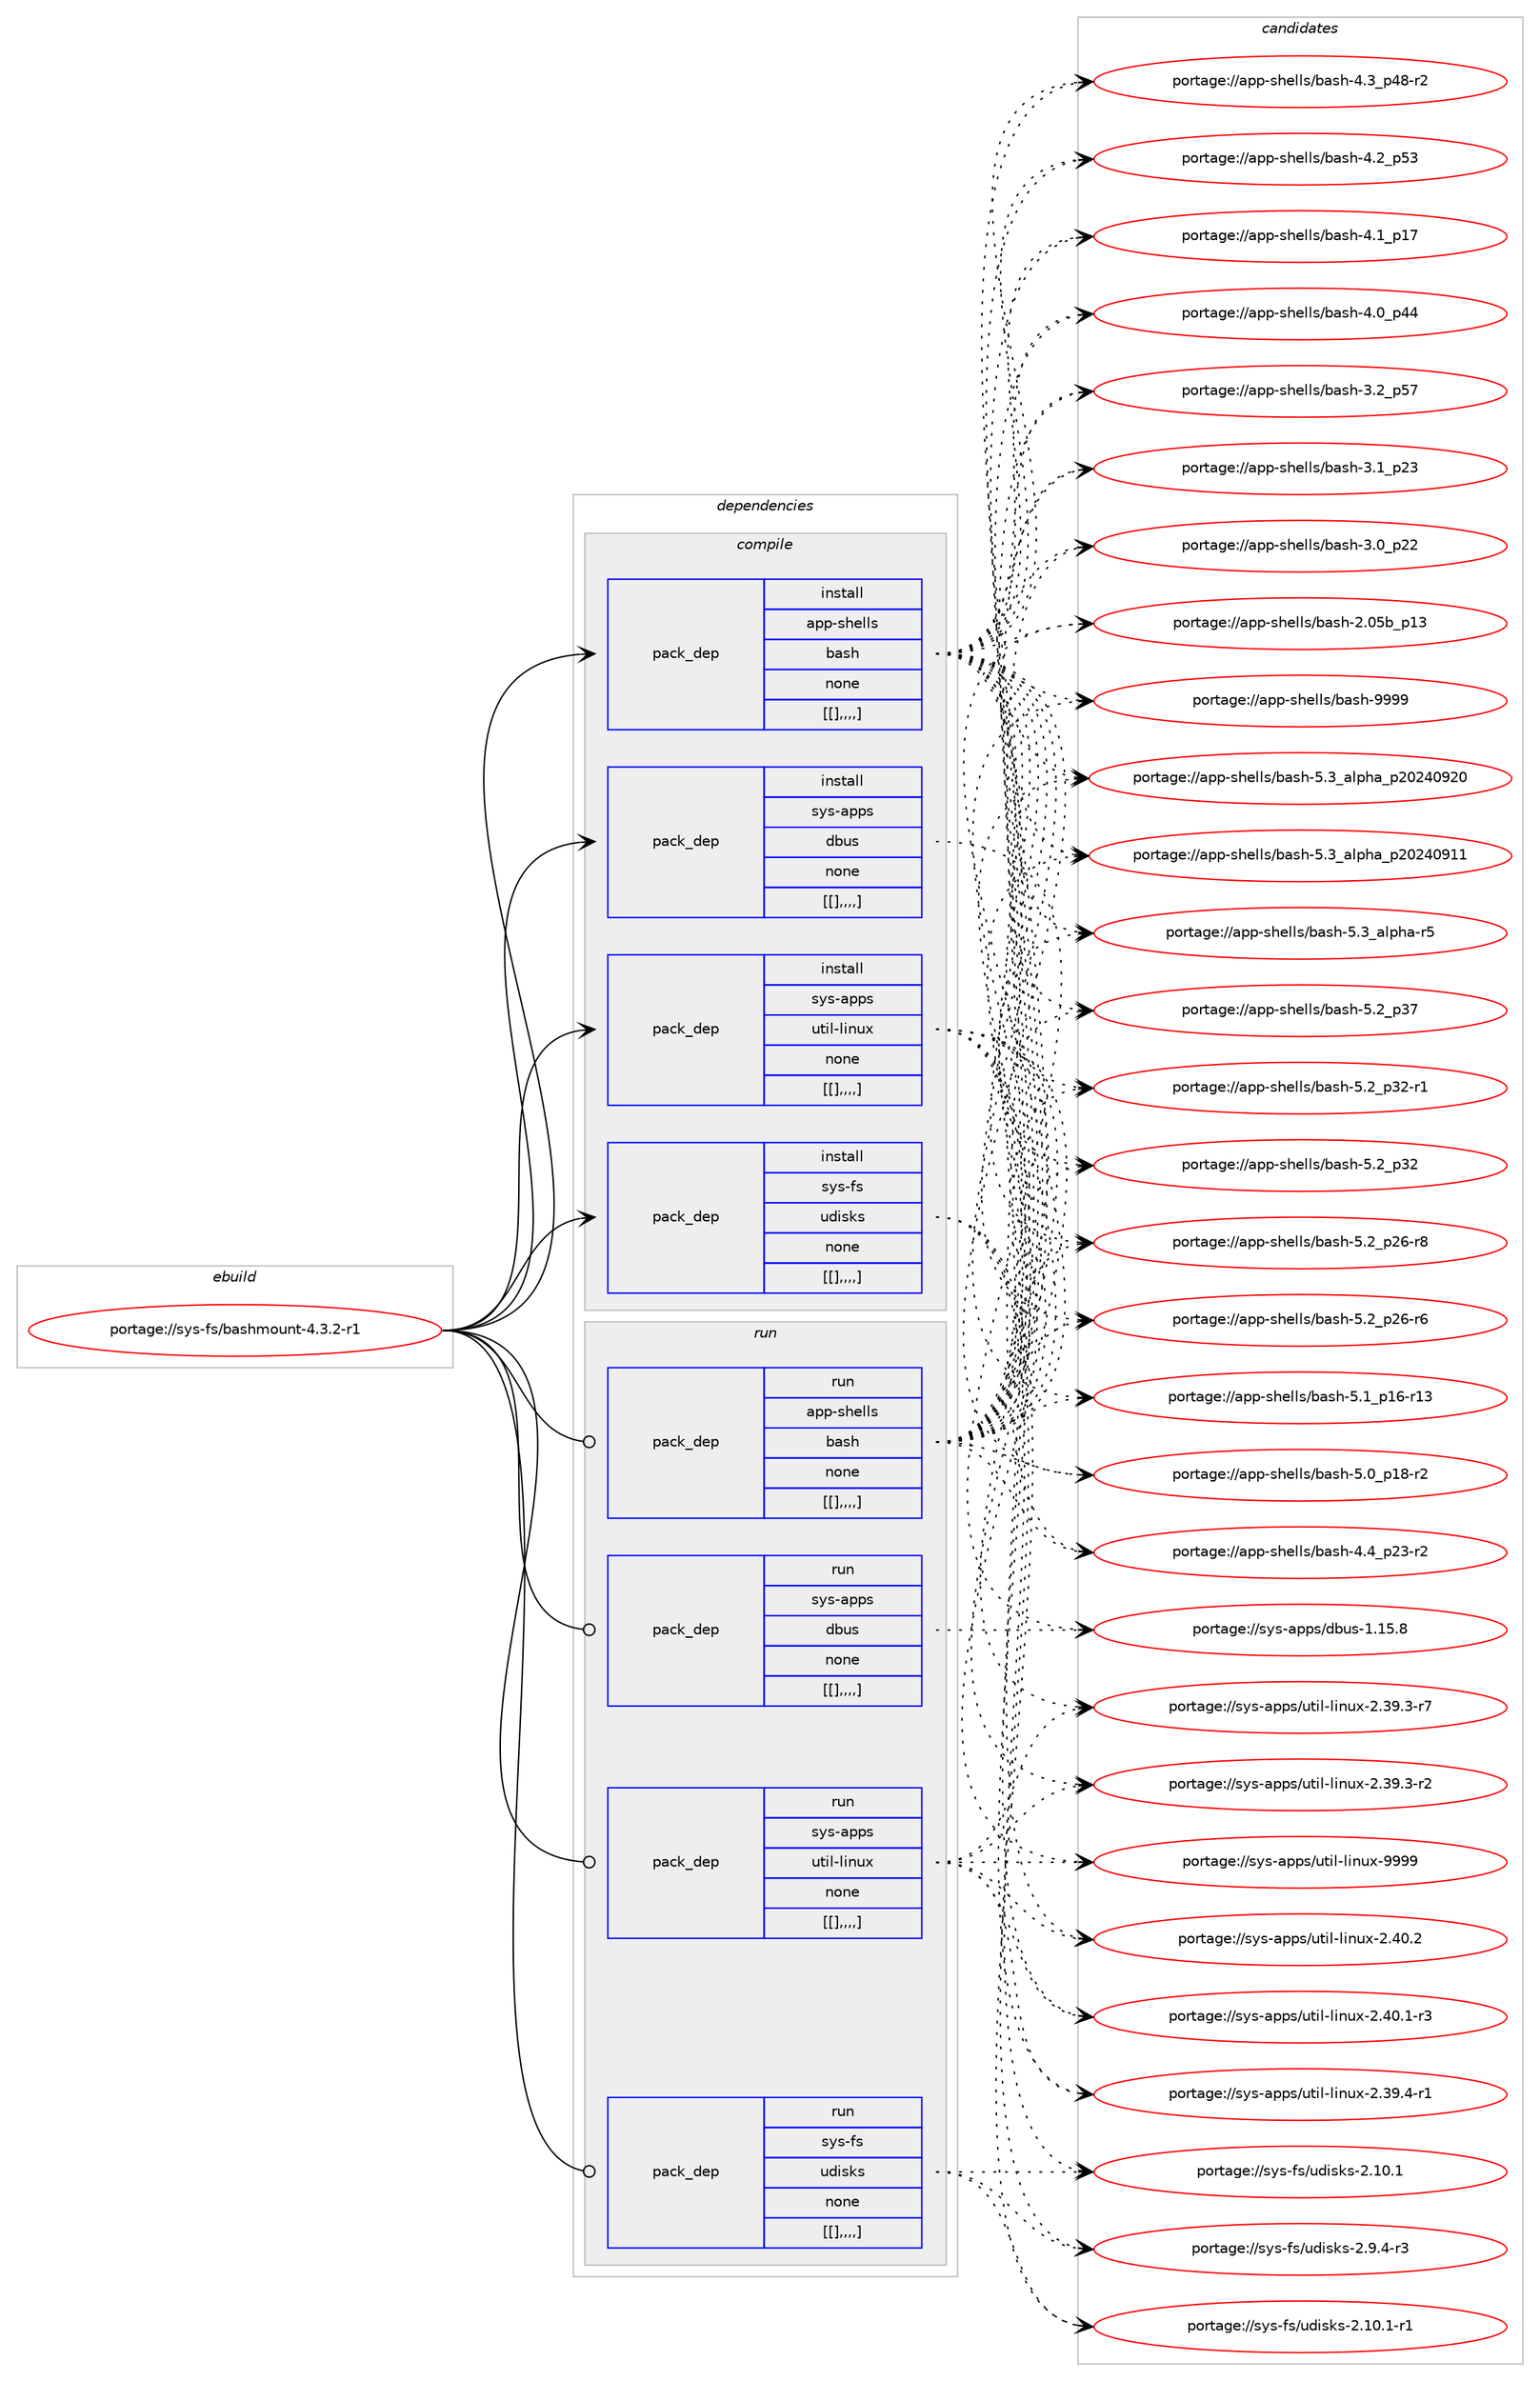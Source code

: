 digraph prolog {

# *************
# Graph options
# *************

newrank=true;
concentrate=true;
compound=true;
graph [rankdir=LR,fontname=Helvetica,fontsize=10,ranksep=1.5];#, ranksep=2.5, nodesep=0.2];
edge  [arrowhead=vee];
node  [fontname=Helvetica,fontsize=10];

# **********
# The ebuild
# **********

subgraph cluster_leftcol {
color=gray;
label=<<i>ebuild</i>>;
id [label="portage://sys-fs/bashmount-4.3.2-r1", color=red, width=4, href="../sys-fs/bashmount-4.3.2-r1.svg"];
}

# ****************
# The dependencies
# ****************

subgraph cluster_midcol {
color=gray;
label=<<i>dependencies</i>>;
subgraph cluster_compile {
fillcolor="#eeeeee";
style=filled;
label=<<i>compile</i>>;
subgraph pack7047 {
dependency11037 [label=<<TABLE BORDER="0" CELLBORDER="1" CELLSPACING="0" CELLPADDING="4" WIDTH="220"><TR><TD ROWSPAN="6" CELLPADDING="30">pack_dep</TD></TR><TR><TD WIDTH="110">install</TD></TR><TR><TD>app-shells</TD></TR><TR><TD>bash</TD></TR><TR><TD>none</TD></TR><TR><TD>[[],,,,]</TD></TR></TABLE>>, shape=none, color=blue];
}
id:e -> dependency11037:w [weight=20,style="solid",arrowhead="vee"];
subgraph pack7048 {
dependency11038 [label=<<TABLE BORDER="0" CELLBORDER="1" CELLSPACING="0" CELLPADDING="4" WIDTH="220"><TR><TD ROWSPAN="6" CELLPADDING="30">pack_dep</TD></TR><TR><TD WIDTH="110">install</TD></TR><TR><TD>sys-apps</TD></TR><TR><TD>dbus</TD></TR><TR><TD>none</TD></TR><TR><TD>[[],,,,]</TD></TR></TABLE>>, shape=none, color=blue];
}
id:e -> dependency11038:w [weight=20,style="solid",arrowhead="vee"];
subgraph pack7049 {
dependency11039 [label=<<TABLE BORDER="0" CELLBORDER="1" CELLSPACING="0" CELLPADDING="4" WIDTH="220"><TR><TD ROWSPAN="6" CELLPADDING="30">pack_dep</TD></TR><TR><TD WIDTH="110">install</TD></TR><TR><TD>sys-apps</TD></TR><TR><TD>util-linux</TD></TR><TR><TD>none</TD></TR><TR><TD>[[],,,,]</TD></TR></TABLE>>, shape=none, color=blue];
}
id:e -> dependency11039:w [weight=20,style="solid",arrowhead="vee"];
subgraph pack7050 {
dependency11040 [label=<<TABLE BORDER="0" CELLBORDER="1" CELLSPACING="0" CELLPADDING="4" WIDTH="220"><TR><TD ROWSPAN="6" CELLPADDING="30">pack_dep</TD></TR><TR><TD WIDTH="110">install</TD></TR><TR><TD>sys-fs</TD></TR><TR><TD>udisks</TD></TR><TR><TD>none</TD></TR><TR><TD>[[],,,,]</TD></TR></TABLE>>, shape=none, color=blue];
}
id:e -> dependency11040:w [weight=20,style="solid",arrowhead="vee"];
}
subgraph cluster_compileandrun {
fillcolor="#eeeeee";
style=filled;
label=<<i>compile and run</i>>;
}
subgraph cluster_run {
fillcolor="#eeeeee";
style=filled;
label=<<i>run</i>>;
subgraph pack7051 {
dependency11041 [label=<<TABLE BORDER="0" CELLBORDER="1" CELLSPACING="0" CELLPADDING="4" WIDTH="220"><TR><TD ROWSPAN="6" CELLPADDING="30">pack_dep</TD></TR><TR><TD WIDTH="110">run</TD></TR><TR><TD>app-shells</TD></TR><TR><TD>bash</TD></TR><TR><TD>none</TD></TR><TR><TD>[[],,,,]</TD></TR></TABLE>>, shape=none, color=blue];
}
id:e -> dependency11041:w [weight=20,style="solid",arrowhead="odot"];
subgraph pack7052 {
dependency11042 [label=<<TABLE BORDER="0" CELLBORDER="1" CELLSPACING="0" CELLPADDING="4" WIDTH="220"><TR><TD ROWSPAN="6" CELLPADDING="30">pack_dep</TD></TR><TR><TD WIDTH="110">run</TD></TR><TR><TD>sys-apps</TD></TR><TR><TD>dbus</TD></TR><TR><TD>none</TD></TR><TR><TD>[[],,,,]</TD></TR></TABLE>>, shape=none, color=blue];
}
id:e -> dependency11042:w [weight=20,style="solid",arrowhead="odot"];
subgraph pack7053 {
dependency11043 [label=<<TABLE BORDER="0" CELLBORDER="1" CELLSPACING="0" CELLPADDING="4" WIDTH="220"><TR><TD ROWSPAN="6" CELLPADDING="30">pack_dep</TD></TR><TR><TD WIDTH="110">run</TD></TR><TR><TD>sys-apps</TD></TR><TR><TD>util-linux</TD></TR><TR><TD>none</TD></TR><TR><TD>[[],,,,]</TD></TR></TABLE>>, shape=none, color=blue];
}
id:e -> dependency11043:w [weight=20,style="solid",arrowhead="odot"];
subgraph pack7054 {
dependency11044 [label=<<TABLE BORDER="0" CELLBORDER="1" CELLSPACING="0" CELLPADDING="4" WIDTH="220"><TR><TD ROWSPAN="6" CELLPADDING="30">pack_dep</TD></TR><TR><TD WIDTH="110">run</TD></TR><TR><TD>sys-fs</TD></TR><TR><TD>udisks</TD></TR><TR><TD>none</TD></TR><TR><TD>[[],,,,]</TD></TR></TABLE>>, shape=none, color=blue];
}
id:e -> dependency11044:w [weight=20,style="solid",arrowhead="odot"];
}
}

# **************
# The candidates
# **************

subgraph cluster_choices {
rank=same;
color=gray;
label=<<i>candidates</i>>;

subgraph choice7047 {
color=black;
nodesep=1;
choice97112112451151041011081081154798971151044557575757 [label="portage://app-shells/bash-9999", color=red, width=4,href="../app-shells/bash-9999.svg"];
choice971121124511510410110810811547989711510445534651959710811210497951125048505248575048 [label="portage://app-shells/bash-5.3_alpha_p20240920", color=red, width=4,href="../app-shells/bash-5.3_alpha_p20240920.svg"];
choice971121124511510410110810811547989711510445534651959710811210497951125048505248574949 [label="portage://app-shells/bash-5.3_alpha_p20240911", color=red, width=4,href="../app-shells/bash-5.3_alpha_p20240911.svg"];
choice9711211245115104101108108115479897115104455346519597108112104974511453 [label="portage://app-shells/bash-5.3_alpha-r5", color=red, width=4,href="../app-shells/bash-5.3_alpha-r5.svg"];
choice971121124511510410110810811547989711510445534650951125155 [label="portage://app-shells/bash-5.2_p37", color=red, width=4,href="../app-shells/bash-5.2_p37.svg"];
choice9711211245115104101108108115479897115104455346509511251504511449 [label="portage://app-shells/bash-5.2_p32-r1", color=red, width=4,href="../app-shells/bash-5.2_p32-r1.svg"];
choice971121124511510410110810811547989711510445534650951125150 [label="portage://app-shells/bash-5.2_p32", color=red, width=4,href="../app-shells/bash-5.2_p32.svg"];
choice9711211245115104101108108115479897115104455346509511250544511456 [label="portage://app-shells/bash-5.2_p26-r8", color=red, width=4,href="../app-shells/bash-5.2_p26-r8.svg"];
choice9711211245115104101108108115479897115104455346509511250544511454 [label="portage://app-shells/bash-5.2_p26-r6", color=red, width=4,href="../app-shells/bash-5.2_p26-r6.svg"];
choice971121124511510410110810811547989711510445534649951124954451144951 [label="portage://app-shells/bash-5.1_p16-r13", color=red, width=4,href="../app-shells/bash-5.1_p16-r13.svg"];
choice9711211245115104101108108115479897115104455346489511249564511450 [label="portage://app-shells/bash-5.0_p18-r2", color=red, width=4,href="../app-shells/bash-5.0_p18-r2.svg"];
choice9711211245115104101108108115479897115104455246529511250514511450 [label="portage://app-shells/bash-4.4_p23-r2", color=red, width=4,href="../app-shells/bash-4.4_p23-r2.svg"];
choice9711211245115104101108108115479897115104455246519511252564511450 [label="portage://app-shells/bash-4.3_p48-r2", color=red, width=4,href="../app-shells/bash-4.3_p48-r2.svg"];
choice971121124511510410110810811547989711510445524650951125351 [label="portage://app-shells/bash-4.2_p53", color=red, width=4,href="../app-shells/bash-4.2_p53.svg"];
choice971121124511510410110810811547989711510445524649951124955 [label="portage://app-shells/bash-4.1_p17", color=red, width=4,href="../app-shells/bash-4.1_p17.svg"];
choice971121124511510410110810811547989711510445524648951125252 [label="portage://app-shells/bash-4.0_p44", color=red, width=4,href="../app-shells/bash-4.0_p44.svg"];
choice971121124511510410110810811547989711510445514650951125355 [label="portage://app-shells/bash-3.2_p57", color=red, width=4,href="../app-shells/bash-3.2_p57.svg"];
choice971121124511510410110810811547989711510445514649951125051 [label="portage://app-shells/bash-3.1_p23", color=red, width=4,href="../app-shells/bash-3.1_p23.svg"];
choice971121124511510410110810811547989711510445514648951125050 [label="portage://app-shells/bash-3.0_p22", color=red, width=4,href="../app-shells/bash-3.0_p22.svg"];
choice9711211245115104101108108115479897115104455046485398951124951 [label="portage://app-shells/bash-2.05b_p13", color=red, width=4,href="../app-shells/bash-2.05b_p13.svg"];
dependency11037:e -> choice97112112451151041011081081154798971151044557575757:w [style=dotted,weight="100"];
dependency11037:e -> choice971121124511510410110810811547989711510445534651959710811210497951125048505248575048:w [style=dotted,weight="100"];
dependency11037:e -> choice971121124511510410110810811547989711510445534651959710811210497951125048505248574949:w [style=dotted,weight="100"];
dependency11037:e -> choice9711211245115104101108108115479897115104455346519597108112104974511453:w [style=dotted,weight="100"];
dependency11037:e -> choice971121124511510410110810811547989711510445534650951125155:w [style=dotted,weight="100"];
dependency11037:e -> choice9711211245115104101108108115479897115104455346509511251504511449:w [style=dotted,weight="100"];
dependency11037:e -> choice971121124511510410110810811547989711510445534650951125150:w [style=dotted,weight="100"];
dependency11037:e -> choice9711211245115104101108108115479897115104455346509511250544511456:w [style=dotted,weight="100"];
dependency11037:e -> choice9711211245115104101108108115479897115104455346509511250544511454:w [style=dotted,weight="100"];
dependency11037:e -> choice971121124511510410110810811547989711510445534649951124954451144951:w [style=dotted,weight="100"];
dependency11037:e -> choice9711211245115104101108108115479897115104455346489511249564511450:w [style=dotted,weight="100"];
dependency11037:e -> choice9711211245115104101108108115479897115104455246529511250514511450:w [style=dotted,weight="100"];
dependency11037:e -> choice9711211245115104101108108115479897115104455246519511252564511450:w [style=dotted,weight="100"];
dependency11037:e -> choice971121124511510410110810811547989711510445524650951125351:w [style=dotted,weight="100"];
dependency11037:e -> choice971121124511510410110810811547989711510445524649951124955:w [style=dotted,weight="100"];
dependency11037:e -> choice971121124511510410110810811547989711510445524648951125252:w [style=dotted,weight="100"];
dependency11037:e -> choice971121124511510410110810811547989711510445514650951125355:w [style=dotted,weight="100"];
dependency11037:e -> choice971121124511510410110810811547989711510445514649951125051:w [style=dotted,weight="100"];
dependency11037:e -> choice971121124511510410110810811547989711510445514648951125050:w [style=dotted,weight="100"];
dependency11037:e -> choice9711211245115104101108108115479897115104455046485398951124951:w [style=dotted,weight="100"];
}
subgraph choice7048 {
color=black;
nodesep=1;
choice1151211154597112112115471009811711545494649534656 [label="portage://sys-apps/dbus-1.15.8", color=red, width=4,href="../sys-apps/dbus-1.15.8.svg"];
dependency11038:e -> choice1151211154597112112115471009811711545494649534656:w [style=dotted,weight="100"];
}
subgraph choice7049 {
color=black;
nodesep=1;
choice115121115459711211211547117116105108451081051101171204557575757 [label="portage://sys-apps/util-linux-9999", color=red, width=4,href="../sys-apps/util-linux-9999.svg"];
choice1151211154597112112115471171161051084510810511011712045504652484650 [label="portage://sys-apps/util-linux-2.40.2", color=red, width=4,href="../sys-apps/util-linux-2.40.2.svg"];
choice11512111545971121121154711711610510845108105110117120455046524846494511451 [label="portage://sys-apps/util-linux-2.40.1-r3", color=red, width=4,href="../sys-apps/util-linux-2.40.1-r3.svg"];
choice11512111545971121121154711711610510845108105110117120455046515746524511449 [label="portage://sys-apps/util-linux-2.39.4-r1", color=red, width=4,href="../sys-apps/util-linux-2.39.4-r1.svg"];
choice11512111545971121121154711711610510845108105110117120455046515746514511455 [label="portage://sys-apps/util-linux-2.39.3-r7", color=red, width=4,href="../sys-apps/util-linux-2.39.3-r7.svg"];
choice11512111545971121121154711711610510845108105110117120455046515746514511450 [label="portage://sys-apps/util-linux-2.39.3-r2", color=red, width=4,href="../sys-apps/util-linux-2.39.3-r2.svg"];
dependency11039:e -> choice115121115459711211211547117116105108451081051101171204557575757:w [style=dotted,weight="100"];
dependency11039:e -> choice1151211154597112112115471171161051084510810511011712045504652484650:w [style=dotted,weight="100"];
dependency11039:e -> choice11512111545971121121154711711610510845108105110117120455046524846494511451:w [style=dotted,weight="100"];
dependency11039:e -> choice11512111545971121121154711711610510845108105110117120455046515746524511449:w [style=dotted,weight="100"];
dependency11039:e -> choice11512111545971121121154711711610510845108105110117120455046515746514511455:w [style=dotted,weight="100"];
dependency11039:e -> choice11512111545971121121154711711610510845108105110117120455046515746514511450:w [style=dotted,weight="100"];
}
subgraph choice7050 {
color=black;
nodesep=1;
choice1151211154510211547117100105115107115455046494846494511449 [label="portage://sys-fs/udisks-2.10.1-r1", color=red, width=4,href="../sys-fs/udisks-2.10.1-r1.svg"];
choice115121115451021154711710010511510711545504649484649 [label="portage://sys-fs/udisks-2.10.1", color=red, width=4,href="../sys-fs/udisks-2.10.1.svg"];
choice11512111545102115471171001051151071154550465746524511451 [label="portage://sys-fs/udisks-2.9.4-r3", color=red, width=4,href="../sys-fs/udisks-2.9.4-r3.svg"];
dependency11040:e -> choice1151211154510211547117100105115107115455046494846494511449:w [style=dotted,weight="100"];
dependency11040:e -> choice115121115451021154711710010511510711545504649484649:w [style=dotted,weight="100"];
dependency11040:e -> choice11512111545102115471171001051151071154550465746524511451:w [style=dotted,weight="100"];
}
subgraph choice7051 {
color=black;
nodesep=1;
choice97112112451151041011081081154798971151044557575757 [label="portage://app-shells/bash-9999", color=red, width=4,href="../app-shells/bash-9999.svg"];
choice971121124511510410110810811547989711510445534651959710811210497951125048505248575048 [label="portage://app-shells/bash-5.3_alpha_p20240920", color=red, width=4,href="../app-shells/bash-5.3_alpha_p20240920.svg"];
choice971121124511510410110810811547989711510445534651959710811210497951125048505248574949 [label="portage://app-shells/bash-5.3_alpha_p20240911", color=red, width=4,href="../app-shells/bash-5.3_alpha_p20240911.svg"];
choice9711211245115104101108108115479897115104455346519597108112104974511453 [label="portage://app-shells/bash-5.3_alpha-r5", color=red, width=4,href="../app-shells/bash-5.3_alpha-r5.svg"];
choice971121124511510410110810811547989711510445534650951125155 [label="portage://app-shells/bash-5.2_p37", color=red, width=4,href="../app-shells/bash-5.2_p37.svg"];
choice9711211245115104101108108115479897115104455346509511251504511449 [label="portage://app-shells/bash-5.2_p32-r1", color=red, width=4,href="../app-shells/bash-5.2_p32-r1.svg"];
choice971121124511510410110810811547989711510445534650951125150 [label="portage://app-shells/bash-5.2_p32", color=red, width=4,href="../app-shells/bash-5.2_p32.svg"];
choice9711211245115104101108108115479897115104455346509511250544511456 [label="portage://app-shells/bash-5.2_p26-r8", color=red, width=4,href="../app-shells/bash-5.2_p26-r8.svg"];
choice9711211245115104101108108115479897115104455346509511250544511454 [label="portage://app-shells/bash-5.2_p26-r6", color=red, width=4,href="../app-shells/bash-5.2_p26-r6.svg"];
choice971121124511510410110810811547989711510445534649951124954451144951 [label="portage://app-shells/bash-5.1_p16-r13", color=red, width=4,href="../app-shells/bash-5.1_p16-r13.svg"];
choice9711211245115104101108108115479897115104455346489511249564511450 [label="portage://app-shells/bash-5.0_p18-r2", color=red, width=4,href="../app-shells/bash-5.0_p18-r2.svg"];
choice9711211245115104101108108115479897115104455246529511250514511450 [label="portage://app-shells/bash-4.4_p23-r2", color=red, width=4,href="../app-shells/bash-4.4_p23-r2.svg"];
choice9711211245115104101108108115479897115104455246519511252564511450 [label="portage://app-shells/bash-4.3_p48-r2", color=red, width=4,href="../app-shells/bash-4.3_p48-r2.svg"];
choice971121124511510410110810811547989711510445524650951125351 [label="portage://app-shells/bash-4.2_p53", color=red, width=4,href="../app-shells/bash-4.2_p53.svg"];
choice971121124511510410110810811547989711510445524649951124955 [label="portage://app-shells/bash-4.1_p17", color=red, width=4,href="../app-shells/bash-4.1_p17.svg"];
choice971121124511510410110810811547989711510445524648951125252 [label="portage://app-shells/bash-4.0_p44", color=red, width=4,href="../app-shells/bash-4.0_p44.svg"];
choice971121124511510410110810811547989711510445514650951125355 [label="portage://app-shells/bash-3.2_p57", color=red, width=4,href="../app-shells/bash-3.2_p57.svg"];
choice971121124511510410110810811547989711510445514649951125051 [label="portage://app-shells/bash-3.1_p23", color=red, width=4,href="../app-shells/bash-3.1_p23.svg"];
choice971121124511510410110810811547989711510445514648951125050 [label="portage://app-shells/bash-3.0_p22", color=red, width=4,href="../app-shells/bash-3.0_p22.svg"];
choice9711211245115104101108108115479897115104455046485398951124951 [label="portage://app-shells/bash-2.05b_p13", color=red, width=4,href="../app-shells/bash-2.05b_p13.svg"];
dependency11041:e -> choice97112112451151041011081081154798971151044557575757:w [style=dotted,weight="100"];
dependency11041:e -> choice971121124511510410110810811547989711510445534651959710811210497951125048505248575048:w [style=dotted,weight="100"];
dependency11041:e -> choice971121124511510410110810811547989711510445534651959710811210497951125048505248574949:w [style=dotted,weight="100"];
dependency11041:e -> choice9711211245115104101108108115479897115104455346519597108112104974511453:w [style=dotted,weight="100"];
dependency11041:e -> choice971121124511510410110810811547989711510445534650951125155:w [style=dotted,weight="100"];
dependency11041:e -> choice9711211245115104101108108115479897115104455346509511251504511449:w [style=dotted,weight="100"];
dependency11041:e -> choice971121124511510410110810811547989711510445534650951125150:w [style=dotted,weight="100"];
dependency11041:e -> choice9711211245115104101108108115479897115104455346509511250544511456:w [style=dotted,weight="100"];
dependency11041:e -> choice9711211245115104101108108115479897115104455346509511250544511454:w [style=dotted,weight="100"];
dependency11041:e -> choice971121124511510410110810811547989711510445534649951124954451144951:w [style=dotted,weight="100"];
dependency11041:e -> choice9711211245115104101108108115479897115104455346489511249564511450:w [style=dotted,weight="100"];
dependency11041:e -> choice9711211245115104101108108115479897115104455246529511250514511450:w [style=dotted,weight="100"];
dependency11041:e -> choice9711211245115104101108108115479897115104455246519511252564511450:w [style=dotted,weight="100"];
dependency11041:e -> choice971121124511510410110810811547989711510445524650951125351:w [style=dotted,weight="100"];
dependency11041:e -> choice971121124511510410110810811547989711510445524649951124955:w [style=dotted,weight="100"];
dependency11041:e -> choice971121124511510410110810811547989711510445524648951125252:w [style=dotted,weight="100"];
dependency11041:e -> choice971121124511510410110810811547989711510445514650951125355:w [style=dotted,weight="100"];
dependency11041:e -> choice971121124511510410110810811547989711510445514649951125051:w [style=dotted,weight="100"];
dependency11041:e -> choice971121124511510410110810811547989711510445514648951125050:w [style=dotted,weight="100"];
dependency11041:e -> choice9711211245115104101108108115479897115104455046485398951124951:w [style=dotted,weight="100"];
}
subgraph choice7052 {
color=black;
nodesep=1;
choice1151211154597112112115471009811711545494649534656 [label="portage://sys-apps/dbus-1.15.8", color=red, width=4,href="../sys-apps/dbus-1.15.8.svg"];
dependency11042:e -> choice1151211154597112112115471009811711545494649534656:w [style=dotted,weight="100"];
}
subgraph choice7053 {
color=black;
nodesep=1;
choice115121115459711211211547117116105108451081051101171204557575757 [label="portage://sys-apps/util-linux-9999", color=red, width=4,href="../sys-apps/util-linux-9999.svg"];
choice1151211154597112112115471171161051084510810511011712045504652484650 [label="portage://sys-apps/util-linux-2.40.2", color=red, width=4,href="../sys-apps/util-linux-2.40.2.svg"];
choice11512111545971121121154711711610510845108105110117120455046524846494511451 [label="portage://sys-apps/util-linux-2.40.1-r3", color=red, width=4,href="../sys-apps/util-linux-2.40.1-r3.svg"];
choice11512111545971121121154711711610510845108105110117120455046515746524511449 [label="portage://sys-apps/util-linux-2.39.4-r1", color=red, width=4,href="../sys-apps/util-linux-2.39.4-r1.svg"];
choice11512111545971121121154711711610510845108105110117120455046515746514511455 [label="portage://sys-apps/util-linux-2.39.3-r7", color=red, width=4,href="../sys-apps/util-linux-2.39.3-r7.svg"];
choice11512111545971121121154711711610510845108105110117120455046515746514511450 [label="portage://sys-apps/util-linux-2.39.3-r2", color=red, width=4,href="../sys-apps/util-linux-2.39.3-r2.svg"];
dependency11043:e -> choice115121115459711211211547117116105108451081051101171204557575757:w [style=dotted,weight="100"];
dependency11043:e -> choice1151211154597112112115471171161051084510810511011712045504652484650:w [style=dotted,weight="100"];
dependency11043:e -> choice11512111545971121121154711711610510845108105110117120455046524846494511451:w [style=dotted,weight="100"];
dependency11043:e -> choice11512111545971121121154711711610510845108105110117120455046515746524511449:w [style=dotted,weight="100"];
dependency11043:e -> choice11512111545971121121154711711610510845108105110117120455046515746514511455:w [style=dotted,weight="100"];
dependency11043:e -> choice11512111545971121121154711711610510845108105110117120455046515746514511450:w [style=dotted,weight="100"];
}
subgraph choice7054 {
color=black;
nodesep=1;
choice1151211154510211547117100105115107115455046494846494511449 [label="portage://sys-fs/udisks-2.10.1-r1", color=red, width=4,href="../sys-fs/udisks-2.10.1-r1.svg"];
choice115121115451021154711710010511510711545504649484649 [label="portage://sys-fs/udisks-2.10.1", color=red, width=4,href="../sys-fs/udisks-2.10.1.svg"];
choice11512111545102115471171001051151071154550465746524511451 [label="portage://sys-fs/udisks-2.9.4-r3", color=red, width=4,href="../sys-fs/udisks-2.9.4-r3.svg"];
dependency11044:e -> choice1151211154510211547117100105115107115455046494846494511449:w [style=dotted,weight="100"];
dependency11044:e -> choice115121115451021154711710010511510711545504649484649:w [style=dotted,weight="100"];
dependency11044:e -> choice11512111545102115471171001051151071154550465746524511451:w [style=dotted,weight="100"];
}
}

}
